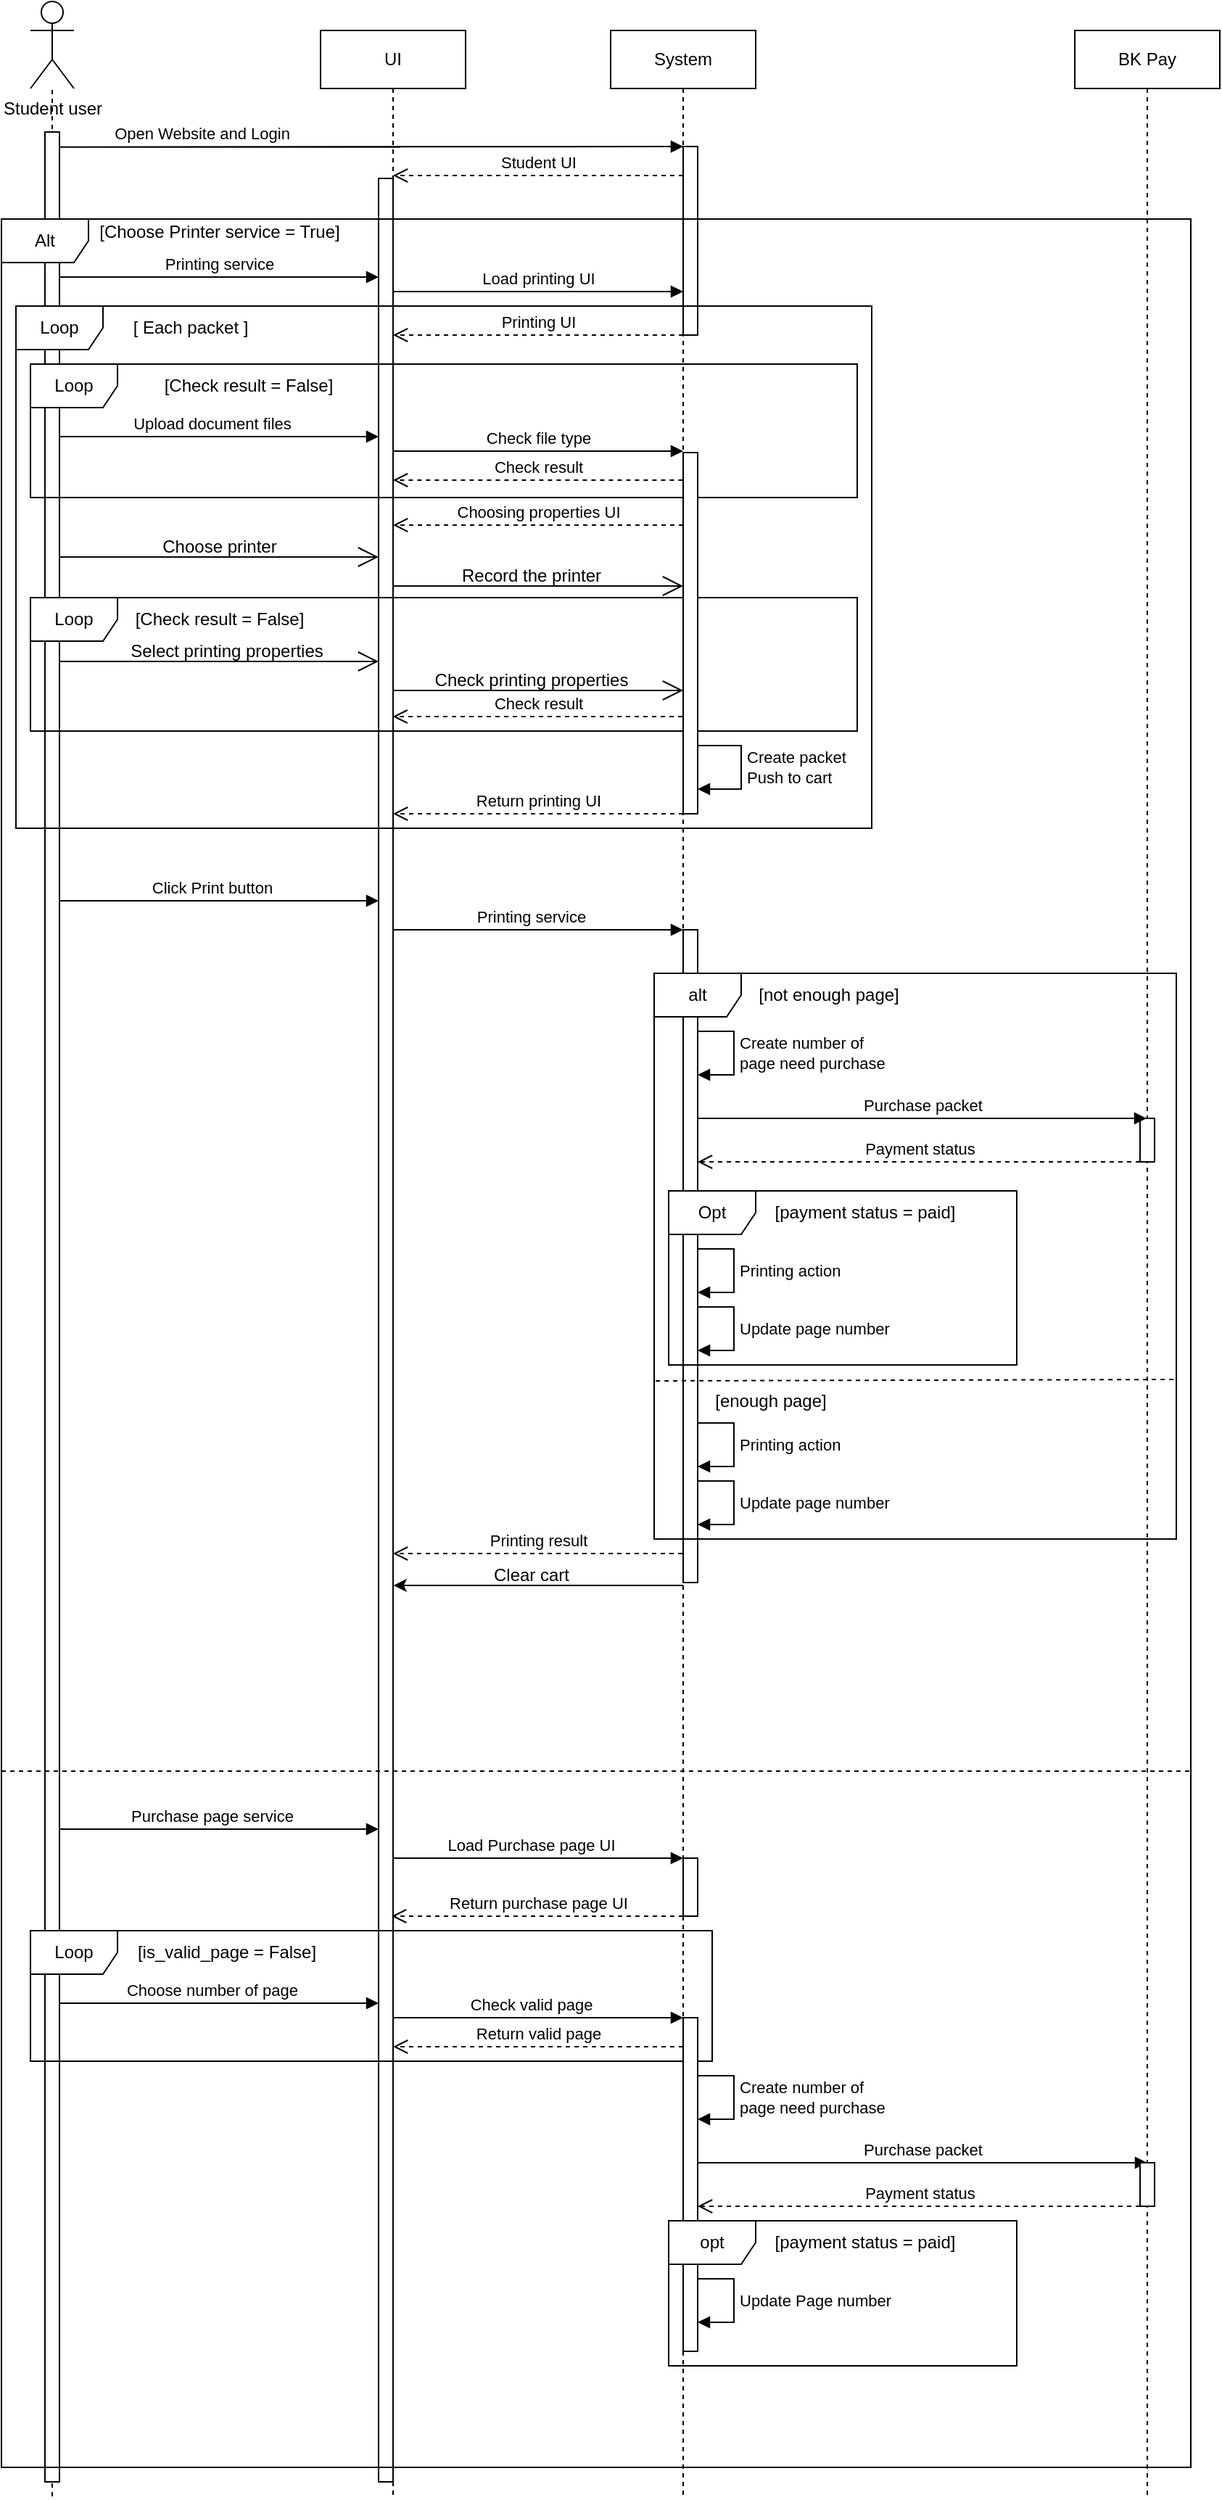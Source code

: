 <mxfile version="22.0.4" type="google">
  <diagram name="Page-1" id="2YBvvXClWsGukQMizWep">
    <mxGraphModel grid="1" page="1" gridSize="10" guides="1" tooltips="1" connect="1" arrows="1" fold="1" pageScale="1" pageWidth="850" pageHeight="1100" math="0" shadow="0">
      <root>
        <mxCell id="0" />
        <mxCell id="1" parent="0" />
        <mxCell id="Z8jXAHFTKWCSxKkOcrC9-4" value="" style="endArrow=none;dashed=1;html=1;rounded=0;" edge="1" parent="1" target="Z8jXAHFTKWCSxKkOcrC9-1">
          <mxGeometry width="50" height="50" relative="1" as="geometry">
            <mxPoint x="135" y="1740" as="sourcePoint" />
            <mxPoint x="270" y="180" as="targetPoint" />
          </mxGeometry>
        </mxCell>
        <mxCell id="Z8jXAHFTKWCSxKkOcrC9-2" value="" style="html=1;points=[];perimeter=orthogonalPerimeter;outlineConnect=0;targetShapes=umlLifeline;portConstraint=eastwest;newEdgeStyle={&quot;edgeStyle&quot;:&quot;elbowEdgeStyle&quot;,&quot;elbow&quot;:&quot;vertical&quot;,&quot;curved&quot;:0,&quot;rounded&quot;:0};" vertex="1" parent="1">
          <mxGeometry x="130" y="110" width="10" height="1620" as="geometry" />
        </mxCell>
        <mxCell id="h6oUPunSYnZBLj1ayV4U-2" value="" style="html=1;points=[];perimeter=orthogonalPerimeter;outlineConnect=0;targetShapes=umlLifeline;portConstraint=eastwest;newEdgeStyle={&quot;edgeStyle&quot;:&quot;elbowEdgeStyle&quot;,&quot;elbow&quot;:&quot;vertical&quot;,&quot;curved&quot;:0,&quot;rounded&quot;:0};" vertex="1" parent="1">
          <mxGeometry x="570" y="660" width="10" height="450" as="geometry" />
        </mxCell>
        <mxCell id="aM9ryv3xv72pqoxQDRHE-5" value="UI" style="shape=umlLifeline;perimeter=lifelinePerimeter;whiteSpace=wrap;html=1;container=0;dropTarget=0;collapsible=0;recursiveResize=0;outlineConnect=0;portConstraint=eastwest;newEdgeStyle={&quot;edgeStyle&quot;:&quot;elbowEdgeStyle&quot;,&quot;elbow&quot;:&quot;vertical&quot;,&quot;curved&quot;:0,&quot;rounded&quot;:0};" vertex="1" parent="1">
          <mxGeometry x="320" y="40" width="100" height="1700" as="geometry" />
        </mxCell>
        <mxCell id="aM9ryv3xv72pqoxQDRHE-6" value="" style="html=1;points=[];perimeter=orthogonalPerimeter;outlineConnect=0;targetShapes=umlLifeline;portConstraint=eastwest;newEdgeStyle={&quot;edgeStyle&quot;:&quot;elbowEdgeStyle&quot;,&quot;elbow&quot;:&quot;vertical&quot;,&quot;curved&quot;:0,&quot;rounded&quot;:0};" vertex="1" parent="aM9ryv3xv72pqoxQDRHE-5">
          <mxGeometry x="40" y="102" width="10" height="1588" as="geometry" />
        </mxCell>
        <mxCell id="34uXpPBD8WYakfRIqarh-1" value="System" style="shape=umlLifeline;perimeter=lifelinePerimeter;whiteSpace=wrap;html=1;container=0;dropTarget=0;collapsible=0;recursiveResize=0;outlineConnect=0;portConstraint=eastwest;newEdgeStyle={&quot;edgeStyle&quot;:&quot;elbowEdgeStyle&quot;,&quot;elbow&quot;:&quot;vertical&quot;,&quot;curved&quot;:0,&quot;rounded&quot;:0};" vertex="1" parent="1">
          <mxGeometry x="520" y="40" width="100" height="1700" as="geometry" />
        </mxCell>
        <mxCell id="34uXpPBD8WYakfRIqarh-2" value="" style="html=1;points=[];perimeter=orthogonalPerimeter;outlineConnect=0;targetShapes=umlLifeline;portConstraint=eastwest;newEdgeStyle={&quot;edgeStyle&quot;:&quot;elbowEdgeStyle&quot;,&quot;elbow&quot;:&quot;vertical&quot;,&quot;curved&quot;:0,&quot;rounded&quot;:0};" vertex="1" parent="34uXpPBD8WYakfRIqarh-1">
          <mxGeometry x="50" y="80" width="10" height="130" as="geometry" />
        </mxCell>
        <mxCell id="34uXpPBD8WYakfRIqarh-45" value="Create packet &lt;br&gt;Push to cart" style="html=1;align=left;spacingLeft=2;endArrow=block;rounded=0;edgeStyle=orthogonalEdgeStyle;curved=0;rounded=0;" edge="1" parent="34uXpPBD8WYakfRIqarh-1">
          <mxGeometry relative="1" as="geometry">
            <mxPoint x="60" y="493" as="sourcePoint" />
            <Array as="points">
              <mxPoint x="90" y="493" />
              <mxPoint x="90" y="523" />
            </Array>
            <mxPoint x="60" y="523" as="targetPoint" />
          </mxGeometry>
        </mxCell>
        <mxCell id="34uXpPBD8WYakfRIqarh-72" value="Create number of &lt;br&gt;page need purchase" style="html=1;align=left;spacingLeft=2;endArrow=block;rounded=0;edgeStyle=orthogonalEdgeStyle;curved=0;rounded=0;" edge="1" parent="34uXpPBD8WYakfRIqarh-1">
          <mxGeometry relative="1" as="geometry">
            <mxPoint x="60" y="690" as="sourcePoint" />
            <Array as="points">
              <mxPoint x="85" y="720" />
            </Array>
            <mxPoint x="60" y="720.0" as="targetPoint" />
          </mxGeometry>
        </mxCell>
        <mxCell id="34uXpPBD8WYakfRIqarh-3" value="BK Pay" style="shape=umlLifeline;perimeter=lifelinePerimeter;whiteSpace=wrap;html=1;container=0;dropTarget=0;collapsible=0;recursiveResize=0;outlineConnect=0;portConstraint=eastwest;newEdgeStyle={&quot;edgeStyle&quot;:&quot;elbowEdgeStyle&quot;,&quot;elbow&quot;:&quot;vertical&quot;,&quot;curved&quot;:0,&quot;rounded&quot;:0};" vertex="1" parent="1">
          <mxGeometry x="840" y="40" width="100" height="1700" as="geometry" />
        </mxCell>
        <mxCell id="34uXpPBD8WYakfRIqarh-4" value="" style="html=1;points=[];perimeter=orthogonalPerimeter;outlineConnect=0;targetShapes=umlLifeline;portConstraint=eastwest;newEdgeStyle={&quot;edgeStyle&quot;:&quot;elbowEdgeStyle&quot;,&quot;elbow&quot;:&quot;vertical&quot;,&quot;curved&quot;:0,&quot;rounded&quot;:0};" vertex="1" parent="34uXpPBD8WYakfRIqarh-3">
          <mxGeometry x="45" y="750" width="10" height="30" as="geometry" />
        </mxCell>
        <mxCell id="34uXpPBD8WYakfRIqarh-5" value="Open Website and Login" style="html=1;verticalAlign=bottom;endArrow=block;edgeStyle=elbowEdgeStyle;elbow=horizontal;curved=0;rounded=0;exitX=0.995;exitY=0.061;exitDx=0;exitDy=0;exitPerimeter=0;" edge="1" parent="1" target="34uXpPBD8WYakfRIqarh-2">
          <mxGeometry x="0.002" relative="1" as="geometry">
            <mxPoint x="374.95" y="120.37" as="sourcePoint" />
            <Array as="points">
              <mxPoint x="140" y="120" />
            </Array>
            <mxPoint x="560" y="120" as="targetPoint" />
            <mxPoint as="offset" />
          </mxGeometry>
        </mxCell>
        <mxCell id="34uXpPBD8WYakfRIqarh-7" value="Student UI" style="html=1;verticalAlign=bottom;endArrow=open;dashed=1;endSize=8;curved=0;rounded=0;" edge="1" parent="1">
          <mxGeometry relative="1" as="geometry">
            <mxPoint x="570" y="140" as="sourcePoint" />
            <mxPoint x="370" y="140" as="targetPoint" />
          </mxGeometry>
        </mxCell>
        <mxCell id="34uXpPBD8WYakfRIqarh-10" value="Printing service" style="html=1;verticalAlign=bottom;endArrow=block;edgeStyle=elbowEdgeStyle;elbow=vertical;curved=0;rounded=0;entryX=0;entryY=0;entryDx=0;entryDy=0;entryPerimeter=0;" edge="1" parent="1">
          <mxGeometry relative="1" as="geometry">
            <mxPoint x="140.0" y="210" as="sourcePoint" />
            <Array as="points">
              <mxPoint x="235" y="210" />
            </Array>
            <mxPoint x="360" y="210" as="targetPoint" />
          </mxGeometry>
        </mxCell>
        <mxCell id="34uXpPBD8WYakfRIqarh-12" value="Load printing UI" style="html=1;verticalAlign=bottom;endArrow=block;curved=0;rounded=0;" edge="1" parent="1">
          <mxGeometry width="80" relative="1" as="geometry">
            <mxPoint x="370" y="220" as="sourcePoint" />
            <mxPoint x="570" y="220" as="targetPoint" />
          </mxGeometry>
        </mxCell>
        <mxCell id="34uXpPBD8WYakfRIqarh-13" value="Printing UI" style="html=1;verticalAlign=bottom;endArrow=open;dashed=1;endSize=8;curved=0;rounded=0;" edge="1" parent="1">
          <mxGeometry relative="1" as="geometry">
            <mxPoint x="570" y="250" as="sourcePoint" />
            <mxPoint x="370" y="250" as="targetPoint" />
          </mxGeometry>
        </mxCell>
        <mxCell id="34uXpPBD8WYakfRIqarh-15" value="Upload document files" style="html=1;verticalAlign=bottom;endArrow=block;curved=0;rounded=0;" edge="1" parent="1">
          <mxGeometry x="-0.045" width="80" relative="1" as="geometry">
            <mxPoint x="140.025" y="320" as="sourcePoint" />
            <mxPoint x="359.98" y="320" as="targetPoint" />
            <mxPoint as="offset" />
          </mxGeometry>
        </mxCell>
        <mxCell id="34uXpPBD8WYakfRIqarh-21" value="Choosing properties UI" style="html=1;verticalAlign=bottom;endArrow=open;dashed=1;endSize=8;curved=0;rounded=0;" edge="1" parent="1">
          <mxGeometry relative="1" as="geometry">
            <mxPoint x="570" y="381" as="sourcePoint" />
            <mxPoint x="370" y="381" as="targetPoint" />
            <mxPoint as="offset" />
          </mxGeometry>
        </mxCell>
        <mxCell id="34uXpPBD8WYakfRIqarh-22" value="Check file type" style="html=1;verticalAlign=bottom;endArrow=block;curved=0;rounded=0;entryX=0;entryY=0.531;entryDx=0;entryDy=0;entryPerimeter=0;" edge="1" parent="1">
          <mxGeometry width="80" relative="1" as="geometry">
            <mxPoint x="369.912" y="330.0" as="sourcePoint" />
            <mxPoint x="570" y="330.0" as="targetPoint" />
          </mxGeometry>
        </mxCell>
        <mxCell id="34uXpPBD8WYakfRIqarh-23" value="" style="endArrow=open;endFill=1;endSize=12;html=1;rounded=0;" edge="1" parent="1">
          <mxGeometry width="160" relative="1" as="geometry">
            <mxPoint x="140" y="403" as="sourcePoint" />
            <mxPoint x="360" y="403" as="targetPoint" />
          </mxGeometry>
        </mxCell>
        <mxCell id="34uXpPBD8WYakfRIqarh-24" value="" style="endArrow=open;endFill=1;endSize=12;html=1;rounded=0;" edge="1" parent="1">
          <mxGeometry width="160" relative="1" as="geometry">
            <mxPoint x="140" y="475" as="sourcePoint" />
            <mxPoint x="360" y="475" as="targetPoint" />
          </mxGeometry>
        </mxCell>
        <mxCell id="34uXpPBD8WYakfRIqarh-25" value="Choose printer" style="text;html=1;align=center;verticalAlign=middle;resizable=0;points=[];autosize=1;strokeColor=none;fillColor=none;" vertex="1" parent="1">
          <mxGeometry x="200" y="381" width="100" height="30" as="geometry" />
        </mxCell>
        <mxCell id="34uXpPBD8WYakfRIqarh-26" value="Select printing properties" style="text;html=1;align=center;verticalAlign=middle;resizable=0;points=[];autosize=1;strokeColor=none;fillColor=none;" vertex="1" parent="1">
          <mxGeometry x="175" y="453" width="160" height="30" as="geometry" />
        </mxCell>
        <mxCell id="34uXpPBD8WYakfRIqarh-27" value="" style="endArrow=open;endFill=1;endSize=12;html=1;rounded=0;" edge="1" parent="1">
          <mxGeometry width="160" relative="1" as="geometry">
            <mxPoint x="370" y="423" as="sourcePoint" />
            <mxPoint x="570" y="423" as="targetPoint" />
          </mxGeometry>
        </mxCell>
        <mxCell id="34uXpPBD8WYakfRIqarh-28" value="Record the printer" style="text;html=1;align=center;verticalAlign=middle;resizable=0;points=[];autosize=1;strokeColor=none;fillColor=none;" vertex="1" parent="1">
          <mxGeometry x="405" y="401" width="120" height="30" as="geometry" />
        </mxCell>
        <mxCell id="34uXpPBD8WYakfRIqarh-29" value="" style="endArrow=open;endFill=1;endSize=12;html=1;rounded=0;" edge="1" parent="1">
          <mxGeometry width="160" relative="1" as="geometry">
            <mxPoint x="370" y="495" as="sourcePoint" />
            <mxPoint x="570" y="495" as="targetPoint" />
          </mxGeometry>
        </mxCell>
        <mxCell id="34uXpPBD8WYakfRIqarh-31" value="Check printing properties" style="text;html=1;align=center;verticalAlign=middle;resizable=0;points=[];autosize=1;strokeColor=none;fillColor=none;" vertex="1" parent="1">
          <mxGeometry x="385" y="473" width="160" height="30" as="geometry" />
        </mxCell>
        <mxCell id="34uXpPBD8WYakfRIqarh-34" value="Return printing UI" style="html=1;verticalAlign=bottom;endArrow=open;dashed=1;endSize=8;curved=0;rounded=0;" edge="1" parent="1">
          <mxGeometry relative="1" as="geometry">
            <mxPoint x="570.0" y="580.0" as="sourcePoint" />
            <mxPoint x="370" y="580.0" as="targetPoint" />
            <mxPoint as="offset" />
          </mxGeometry>
        </mxCell>
        <mxCell id="34uXpPBD8WYakfRIqarh-36" value="Loop" style="shape=umlFrame;whiteSpace=wrap;html=1;pointerEvents=0;" vertex="1" parent="1">
          <mxGeometry x="110" y="230" width="590" height="360" as="geometry" />
        </mxCell>
        <mxCell id="34uXpPBD8WYakfRIqarh-37" value="[ Each packet ]" style="text;html=1;align=center;verticalAlign=middle;resizable=0;points=[];autosize=1;strokeColor=none;fillColor=none;" vertex="1" parent="1">
          <mxGeometry x="180" y="230" width="100" height="30" as="geometry" />
        </mxCell>
        <mxCell id="34uXpPBD8WYakfRIqarh-57" value="Loop" style="shape=umlFrame;whiteSpace=wrap;html=1;pointerEvents=0;" vertex="1" parent="1">
          <mxGeometry x="120" y="431" width="570" height="92" as="geometry" />
        </mxCell>
        <mxCell id="34uXpPBD8WYakfRIqarh-58" value="[Check result = False]" style="text;html=1;align=center;verticalAlign=middle;resizable=0;points=[];autosize=1;strokeColor=none;fillColor=none;" vertex="1" parent="1">
          <mxGeometry x="180" y="431" width="140" height="30" as="geometry" />
        </mxCell>
        <mxCell id="34uXpPBD8WYakfRIqarh-61" value="Check result" style="html=1;verticalAlign=bottom;endArrow=open;dashed=1;endSize=8;curved=0;rounded=0;" edge="1" parent="1">
          <mxGeometry relative="1" as="geometry">
            <mxPoint x="569.5" y="513.0" as="sourcePoint" />
            <mxPoint x="369.786" y="513.0" as="targetPoint" />
          </mxGeometry>
        </mxCell>
        <mxCell id="34uXpPBD8WYakfRIqarh-63" value="Loop" style="shape=umlFrame;whiteSpace=wrap;html=1;pointerEvents=0;" vertex="1" parent="1">
          <mxGeometry x="120" y="270" width="570" height="92" as="geometry" />
        </mxCell>
        <mxCell id="34uXpPBD8WYakfRIqarh-64" value="[Check result = False]" style="text;html=1;align=center;verticalAlign=middle;resizable=0;points=[];autosize=1;strokeColor=none;fillColor=none;" vertex="1" parent="1">
          <mxGeometry x="200" y="270" width="140" height="30" as="geometry" />
        </mxCell>
        <mxCell id="34uXpPBD8WYakfRIqarh-65" value="Check result" style="html=1;verticalAlign=bottom;endArrow=open;dashed=1;endSize=8;curved=0;rounded=0;" edge="1" parent="1">
          <mxGeometry relative="1" as="geometry">
            <mxPoint x="569.71" y="350.0" as="sourcePoint" />
            <mxPoint x="369.996" y="350.0" as="targetPoint" />
          </mxGeometry>
        </mxCell>
        <mxCell id="34uXpPBD8WYakfRIqarh-66" value="Click Print button" style="html=1;verticalAlign=bottom;endArrow=block;curved=0;rounded=0;" edge="1" parent="1">
          <mxGeometry x="-0.043" width="80" relative="1" as="geometry">
            <mxPoint x="140.045" y="640" as="sourcePoint" />
            <mxPoint x="360" y="640" as="targetPoint" />
            <mxPoint as="offset" />
          </mxGeometry>
        </mxCell>
        <mxCell id="34uXpPBD8WYakfRIqarh-67" value="Printing service" style="html=1;verticalAlign=bottom;endArrow=block;curved=0;rounded=0;" edge="1" parent="1">
          <mxGeometry x="-0.045" width="80" relative="1" as="geometry">
            <mxPoint x="369.995" y="660" as="sourcePoint" />
            <mxPoint x="570" y="660" as="targetPoint" />
            <mxPoint as="offset" />
          </mxGeometry>
        </mxCell>
        <mxCell id="34uXpPBD8WYakfRIqarh-73" value="Purchase packet" style="html=1;verticalAlign=bottom;endArrow=block;curved=0;rounded=0;" edge="1" parent="1" target="34uXpPBD8WYakfRIqarh-3">
          <mxGeometry width="80" relative="1" as="geometry">
            <mxPoint x="580" y="790" as="sourcePoint" />
            <mxPoint x="785" y="790" as="targetPoint" />
            <mxPoint as="offset" />
          </mxGeometry>
        </mxCell>
        <mxCell id="34uXpPBD8WYakfRIqarh-74" value="Payment status" style="html=1;verticalAlign=bottom;endArrow=open;dashed=1;endSize=8;curved=0;rounded=0;" edge="1" parent="1" source="34uXpPBD8WYakfRIqarh-4">
          <mxGeometry relative="1" as="geometry">
            <mxPoint x="785" y="820" as="sourcePoint" />
            <mxPoint x="580" y="820" as="targetPoint" />
          </mxGeometry>
        </mxCell>
        <mxCell id="34uXpPBD8WYakfRIqarh-77" value="Printing action" style="html=1;align=left;spacingLeft=2;endArrow=block;rounded=0;edgeStyle=orthogonalEdgeStyle;curved=0;rounded=0;" edge="1" parent="1">
          <mxGeometry relative="1" as="geometry">
            <mxPoint x="580" y="880" as="sourcePoint" />
            <Array as="points">
              <mxPoint x="605" y="910" />
            </Array>
            <mxPoint x="580" y="910.0" as="targetPoint" />
          </mxGeometry>
        </mxCell>
        <mxCell id="34uXpPBD8WYakfRIqarh-78" value="Update page number" style="html=1;align=left;spacingLeft=2;endArrow=block;rounded=0;edgeStyle=orthogonalEdgeStyle;curved=0;rounded=0;" edge="1" parent="1">
          <mxGeometry relative="1" as="geometry">
            <mxPoint x="580" y="920" as="sourcePoint" />
            <Array as="points">
              <mxPoint x="605" y="950" />
            </Array>
            <mxPoint x="580" y="950.0" as="targetPoint" />
          </mxGeometry>
        </mxCell>
        <mxCell id="34uXpPBD8WYakfRIqarh-80" value="Opt" style="shape=umlFrame;whiteSpace=wrap;html=1;pointerEvents=0;" vertex="1" parent="1">
          <mxGeometry x="560" y="840" width="240" height="120" as="geometry" />
        </mxCell>
        <mxCell id="34uXpPBD8WYakfRIqarh-81" value="[payment status = paid]" style="text;html=1;align=center;verticalAlign=middle;resizable=0;points=[];autosize=1;strokeColor=none;fillColor=none;" vertex="1" parent="1">
          <mxGeometry x="620" y="840" width="150" height="30" as="geometry" />
        </mxCell>
        <mxCell id="34uXpPBD8WYakfRIqarh-85" value="alt" style="shape=umlFrame;whiteSpace=wrap;html=1;pointerEvents=0;" vertex="1" parent="1">
          <mxGeometry x="550" y="690" width="360" height="390" as="geometry" />
        </mxCell>
        <mxCell id="34uXpPBD8WYakfRIqarh-86" value="[not enough page]" style="text;html=1;align=center;verticalAlign=middle;resizable=0;points=[];autosize=1;strokeColor=none;fillColor=none;" vertex="1" parent="1">
          <mxGeometry x="610" y="690" width="120" height="30" as="geometry" />
        </mxCell>
        <mxCell id="34uXpPBD8WYakfRIqarh-87" value="Printing action" style="html=1;align=left;spacingLeft=2;endArrow=block;rounded=0;edgeStyle=orthogonalEdgeStyle;curved=0;rounded=0;" edge="1" parent="1">
          <mxGeometry x="-0.001" relative="1" as="geometry">
            <mxPoint x="580" y="1000" as="sourcePoint" />
            <Array as="points">
              <mxPoint x="605" y="1030" />
            </Array>
            <mxPoint x="580" y="1030" as="targetPoint" />
            <mxPoint as="offset" />
          </mxGeometry>
        </mxCell>
        <mxCell id="34uXpPBD8WYakfRIqarh-88" value="Update page number" style="html=1;align=left;spacingLeft=2;endArrow=block;rounded=0;edgeStyle=orthogonalEdgeStyle;curved=0;rounded=0;" edge="1" parent="1">
          <mxGeometry relative="1" as="geometry">
            <mxPoint x="580" y="1040" as="sourcePoint" />
            <Array as="points">
              <mxPoint x="605" y="1070" />
            </Array>
            <mxPoint x="580" y="1070" as="targetPoint" />
          </mxGeometry>
        </mxCell>
        <mxCell id="h6oUPunSYnZBLj1ayV4U-1" value="" style="html=1;points=[];perimeter=orthogonalPerimeter;outlineConnect=0;targetShapes=umlLifeline;portConstraint=eastwest;newEdgeStyle={&quot;edgeStyle&quot;:&quot;elbowEdgeStyle&quot;,&quot;elbow&quot;:&quot;vertical&quot;,&quot;curved&quot;:0,&quot;rounded&quot;:0};" vertex="1" parent="1">
          <mxGeometry x="570" y="331" width="10" height="249" as="geometry" />
        </mxCell>
        <mxCell id="h6oUPunSYnZBLj1ayV4U-31" value="Alt" style="shape=umlFrame;whiteSpace=wrap;html=1;pointerEvents=0;" vertex="1" parent="1">
          <mxGeometry x="100" y="170" width="820" height="1550" as="geometry" />
        </mxCell>
        <mxCell id="h6oUPunSYnZBLj1ayV4U-32" value="[Choose Printer service = True]" style="text;html=1;align=center;verticalAlign=middle;resizable=0;points=[];autosize=1;strokeColor=none;fillColor=none;" vertex="1" parent="1">
          <mxGeometry x="155" y="164" width="190" height="30" as="geometry" />
        </mxCell>
        <mxCell id="h6oUPunSYnZBLj1ayV4U-33" value="" style="html=1;points=[];perimeter=orthogonalPerimeter;outlineConnect=0;targetShapes=umlLifeline;portConstraint=eastwest;newEdgeStyle={&quot;edgeStyle&quot;:&quot;elbowEdgeStyle&quot;,&quot;elbow&quot;:&quot;vertical&quot;,&quot;curved&quot;:0,&quot;rounded&quot;:0};" vertex="1" parent="1">
          <mxGeometry x="570" y="1300" width="10" height="40" as="geometry" />
        </mxCell>
        <mxCell id="h6oUPunSYnZBLj1ayV4U-34" value="Purchase page service" style="html=1;verticalAlign=bottom;endArrow=block;curved=0;rounded=0;" edge="1" parent="1">
          <mxGeometry x="-0.045" width="80" relative="1" as="geometry">
            <mxPoint x="140.025" y="1280" as="sourcePoint" />
            <mxPoint x="359.98" y="1280" as="targetPoint" />
            <mxPoint as="offset" />
          </mxGeometry>
        </mxCell>
        <mxCell id="h6oUPunSYnZBLj1ayV4U-35" value="Load Purchase page UI" style="html=1;verticalAlign=bottom;endArrow=block;curved=0;rounded=0;" edge="1" parent="1">
          <mxGeometry x="-0.045" width="80" relative="1" as="geometry">
            <mxPoint x="369.995" y="1300" as="sourcePoint" />
            <mxPoint x="570" y="1300" as="targetPoint" />
            <mxPoint as="offset" />
          </mxGeometry>
        </mxCell>
        <mxCell id="h6oUPunSYnZBLj1ayV4U-36" value="Return purchase page UI" style="html=1;verticalAlign=bottom;endArrow=open;dashed=1;endSize=8;curved=0;rounded=0;" edge="1" parent="1">
          <mxGeometry relative="1" as="geometry">
            <mxPoint x="570" y="1340" as="sourcePoint" />
            <mxPoint x="369" y="1340" as="targetPoint" />
          </mxGeometry>
        </mxCell>
        <mxCell id="h6oUPunSYnZBLj1ayV4U-37" value="Loop" style="shape=umlFrame;whiteSpace=wrap;html=1;pointerEvents=0;" vertex="1" parent="1">
          <mxGeometry x="120" y="1350" width="470" height="90" as="geometry" />
        </mxCell>
        <mxCell id="h6oUPunSYnZBLj1ayV4U-38" value="Choose number of page" style="html=1;verticalAlign=bottom;endArrow=block;curved=0;rounded=0;" edge="1" parent="1">
          <mxGeometry x="-0.045" width="80" relative="1" as="geometry">
            <mxPoint x="140.045" y="1400" as="sourcePoint" />
            <mxPoint x="360" y="1400" as="targetPoint" />
            <mxPoint as="offset" />
          </mxGeometry>
        </mxCell>
        <mxCell id="h6oUPunSYnZBLj1ayV4U-39" value="Check valid page" style="html=1;verticalAlign=bottom;endArrow=block;curved=0;rounded=0;" edge="1" parent="1">
          <mxGeometry x="-0.045" width="80" relative="1" as="geometry">
            <mxPoint x="369.995" y="1410" as="sourcePoint" />
            <mxPoint x="570" y="1410" as="targetPoint" />
            <mxPoint as="offset" />
          </mxGeometry>
        </mxCell>
        <mxCell id="h6oUPunSYnZBLj1ayV4U-40" value="Return valid page" style="html=1;verticalAlign=bottom;endArrow=open;dashed=1;endSize=8;curved=0;rounded=0;" edge="1" parent="1">
          <mxGeometry relative="1" as="geometry">
            <mxPoint x="570" y="1430" as="sourcePoint" />
            <mxPoint x="370.048" y="1430" as="targetPoint" />
          </mxGeometry>
        </mxCell>
        <mxCell id="h6oUPunSYnZBLj1ayV4U-41" value="[is_valid_page = False]" style="text;html=1;align=center;verticalAlign=middle;resizable=0;points=[];autosize=1;strokeColor=none;fillColor=none;" vertex="1" parent="1">
          <mxGeometry x="180" y="1350" width="150" height="30" as="geometry" />
        </mxCell>
        <mxCell id="h6oUPunSYnZBLj1ayV4U-42" value="Create number of &lt;br&gt;page need purchase" style="html=1;align=left;spacingLeft=2;endArrow=block;rounded=0;edgeStyle=orthogonalEdgeStyle;curved=0;rounded=0;" edge="1" parent="1">
          <mxGeometry relative="1" as="geometry">
            <mxPoint x="580" y="1450" as="sourcePoint" />
            <Array as="points">
              <mxPoint x="605" y="1480" />
            </Array>
            <mxPoint x="580" y="1480" as="targetPoint" />
          </mxGeometry>
        </mxCell>
        <mxCell id="h6oUPunSYnZBLj1ayV4U-43" value="" style="html=1;points=[];perimeter=orthogonalPerimeter;outlineConnect=0;targetShapes=umlLifeline;portConstraint=eastwest;newEdgeStyle={&quot;edgeStyle&quot;:&quot;elbowEdgeStyle&quot;,&quot;elbow&quot;:&quot;vertical&quot;,&quot;curved&quot;:0,&quot;rounded&quot;:0};" vertex="1" parent="1">
          <mxGeometry x="570" y="1410" width="10" height="230" as="geometry" />
        </mxCell>
        <mxCell id="h6oUPunSYnZBLj1ayV4U-45" value="Purchase packet" style="html=1;verticalAlign=bottom;endArrow=block;curved=0;rounded=0;" edge="1" parent="1">
          <mxGeometry width="80" relative="1" as="geometry">
            <mxPoint x="580" y="1510" as="sourcePoint" />
            <mxPoint x="890" y="1510" as="targetPoint" />
            <mxPoint as="offset" />
          </mxGeometry>
        </mxCell>
        <mxCell id="h6oUPunSYnZBLj1ayV4U-46" value="Payment status" style="html=1;verticalAlign=bottom;endArrow=open;dashed=1;endSize=8;curved=0;rounded=0;" edge="1" parent="1">
          <mxGeometry relative="1" as="geometry">
            <mxPoint x="885" y="1540" as="sourcePoint" />
            <mxPoint x="580" y="1540" as="targetPoint" />
          </mxGeometry>
        </mxCell>
        <mxCell id="h6oUPunSYnZBLj1ayV4U-47" value="Update Page number" style="html=1;align=left;spacingLeft=2;endArrow=block;rounded=0;edgeStyle=orthogonalEdgeStyle;curved=0;rounded=0;" edge="1" parent="1">
          <mxGeometry relative="1" as="geometry">
            <mxPoint x="580" y="1590" as="sourcePoint" />
            <Array as="points">
              <mxPoint x="605" y="1620" />
            </Array>
            <mxPoint x="580" y="1620" as="targetPoint" />
          </mxGeometry>
        </mxCell>
        <mxCell id="h6oUPunSYnZBLj1ayV4U-50" value="opt" style="shape=umlFrame;whiteSpace=wrap;html=1;pointerEvents=0;" vertex="1" parent="1">
          <mxGeometry x="560" y="1550" width="240" height="100" as="geometry" />
        </mxCell>
        <mxCell id="h6oUPunSYnZBLj1ayV4U-51" value="[payment status = paid]" style="text;html=1;align=center;verticalAlign=middle;resizable=0;points=[];autosize=1;strokeColor=none;fillColor=none;" vertex="1" parent="1">
          <mxGeometry x="620" y="1550" width="150" height="30" as="geometry" />
        </mxCell>
        <mxCell id="h6oUPunSYnZBLj1ayV4U-55" value="" style="endArrow=none;dashed=1;html=1;rounded=0;exitX=0.001;exitY=0.708;exitDx=0;exitDy=0;exitPerimeter=0;entryX=1.001;entryY=0.708;entryDx=0;entryDy=0;entryPerimeter=0;" edge="1" parent="1">
          <mxGeometry width="50" height="50" relative="1" as="geometry">
            <mxPoint x="100.0" y="1240.004" as="sourcePoint" />
            <mxPoint x="920.0" y="1240.004" as="targetPoint" />
          </mxGeometry>
        </mxCell>
        <mxCell id="h6oUPunSYnZBLj1ayV4U-56" value="" style="html=1;points=[];perimeter=orthogonalPerimeter;outlineConnect=0;targetShapes=umlLifeline;portConstraint=eastwest;newEdgeStyle={&quot;edgeStyle&quot;:&quot;elbowEdgeStyle&quot;,&quot;elbow&quot;:&quot;vertical&quot;,&quot;curved&quot;:0,&quot;rounded&quot;:0};" vertex="1" parent="1">
          <mxGeometry x="885" y="1510" width="10" height="30" as="geometry" />
        </mxCell>
        <mxCell id="Z8jXAHFTKWCSxKkOcrC9-1" value="Student user" style="shape=umlActor;verticalLabelPosition=bottom;verticalAlign=top;html=1;outlineConnect=0;" vertex="1" parent="1">
          <mxGeometry x="120" y="20" width="30" height="60" as="geometry" />
        </mxCell>
        <mxCell id="Z8jXAHFTKWCSxKkOcrC9-5" value="" style="endArrow=none;dashed=1;html=1;rounded=0;exitX=0.001;exitY=0.632;exitDx=0;exitDy=0;exitPerimeter=0;entryX=0.998;entryY=0.63;entryDx=0;entryDy=0;entryPerimeter=0;" edge="1" parent="1">
          <mxGeometry width="50" height="50" relative="1" as="geometry">
            <mxPoint x="551.08" y="970.98" as="sourcePoint" />
            <mxPoint x="910.0" y="970.0" as="targetPoint" />
          </mxGeometry>
        </mxCell>
        <mxCell id="Z8jXAHFTKWCSxKkOcrC9-6" value="[enough page]" style="text;html=1;align=center;verticalAlign=middle;resizable=0;points=[];autosize=1;strokeColor=none;fillColor=none;" vertex="1" parent="1">
          <mxGeometry x="580" y="970" width="100" height="30" as="geometry" />
        </mxCell>
        <mxCell id="Z8jXAHFTKWCSxKkOcrC9-9" value="Printing result" style="html=1;verticalAlign=bottom;endArrow=open;dashed=1;endSize=8;curved=0;rounded=0;" edge="1" parent="1">
          <mxGeometry relative="1" as="geometry">
            <mxPoint x="569.5" y="1090" as="sourcePoint" />
            <mxPoint x="370" y="1090" as="targetPoint" />
          </mxGeometry>
        </mxCell>
        <mxCell id="Z8jXAHFTKWCSxKkOcrC9-10" value="" style="endArrow=classic;html=1;rounded=0;" edge="1" parent="1">
          <mxGeometry width="50" height="50" relative="1" as="geometry">
            <mxPoint x="570" y="1112.0" as="sourcePoint" />
            <mxPoint x="370.375" y="1112.0" as="targetPoint" />
          </mxGeometry>
        </mxCell>
        <mxCell id="Z8jXAHFTKWCSxKkOcrC9-11" value="Clear cart" style="text;html=1;align=center;verticalAlign=middle;resizable=0;points=[];autosize=1;strokeColor=none;fillColor=none;" vertex="1" parent="1">
          <mxGeometry x="425" y="1090" width="80" height="30" as="geometry" />
        </mxCell>
      </root>
    </mxGraphModel>
  </diagram>
</mxfile>
